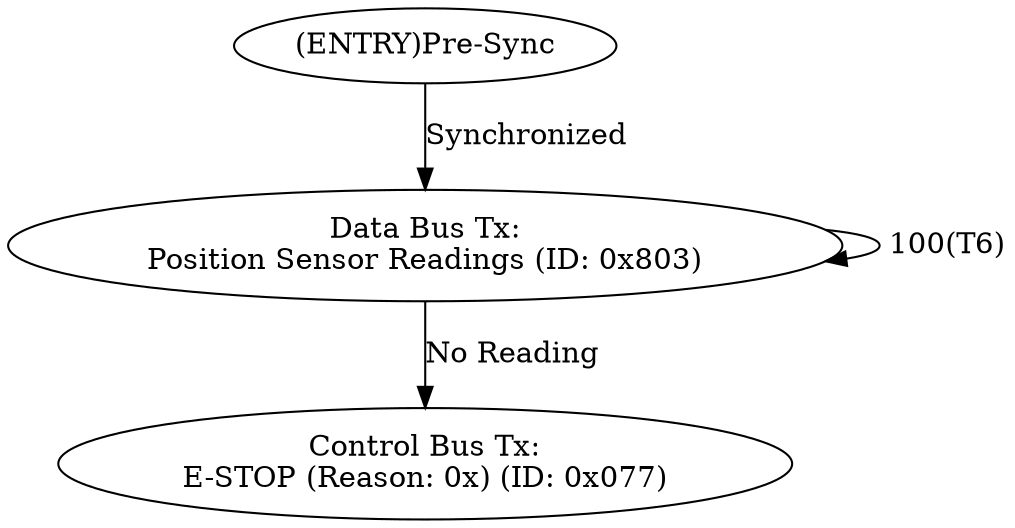 digraph{
   S30 [label="(ENTRY)Pre-Sync"];
   S31 [label="Data Bus Tx:\nPosition Sensor Readings (ID: 0x803)"];
   S32 [label="Control Bus Tx:\nE-STOP (Reason: 0x) (ID: 0x077)"];

   S30 -> S31 [label="Synchronized"];
   S31 -> S31 [label=" 100(T6)"];
   S31 -> S32 [label="No Reading"];
}